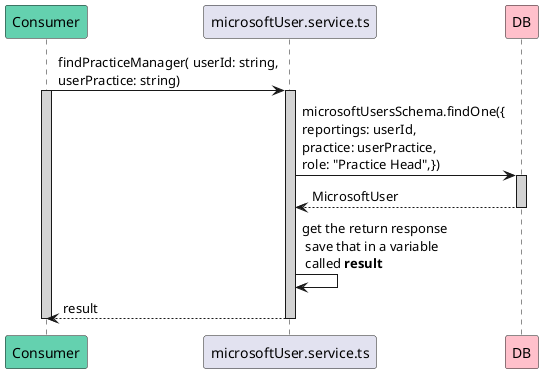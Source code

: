 @startuml find_practice_manager
participant Consumer #64D1AF
participant microsoftUser.service.ts
participant DB #FFC0CB

Consumer -> microsoftUser.service.ts : findPracticeManager( userId: string,\nuserPractice: string)
activate Consumer #D3D3D3
    activate microsoftUser.service.ts #D3D3D3
        microsoftUser.service.ts -> DB : microsoftUsersSchema.findOne({\nreportings: userId,\npractice: userPractice,\nrole: "Practice Head",})
        activate DB #D3D3D3
            microsoftUser.service.ts <-- DB : MicrosoftUser
        deactivate DB
        microsoftUser.service.ts -> microsoftUser.service.ts : get the return response\n save that in a variable\n called **result**
        Consumer <-- microsoftUser.service.ts : result
    deactivate microsoftUser.service.ts
deactivate Consumer
@enduml